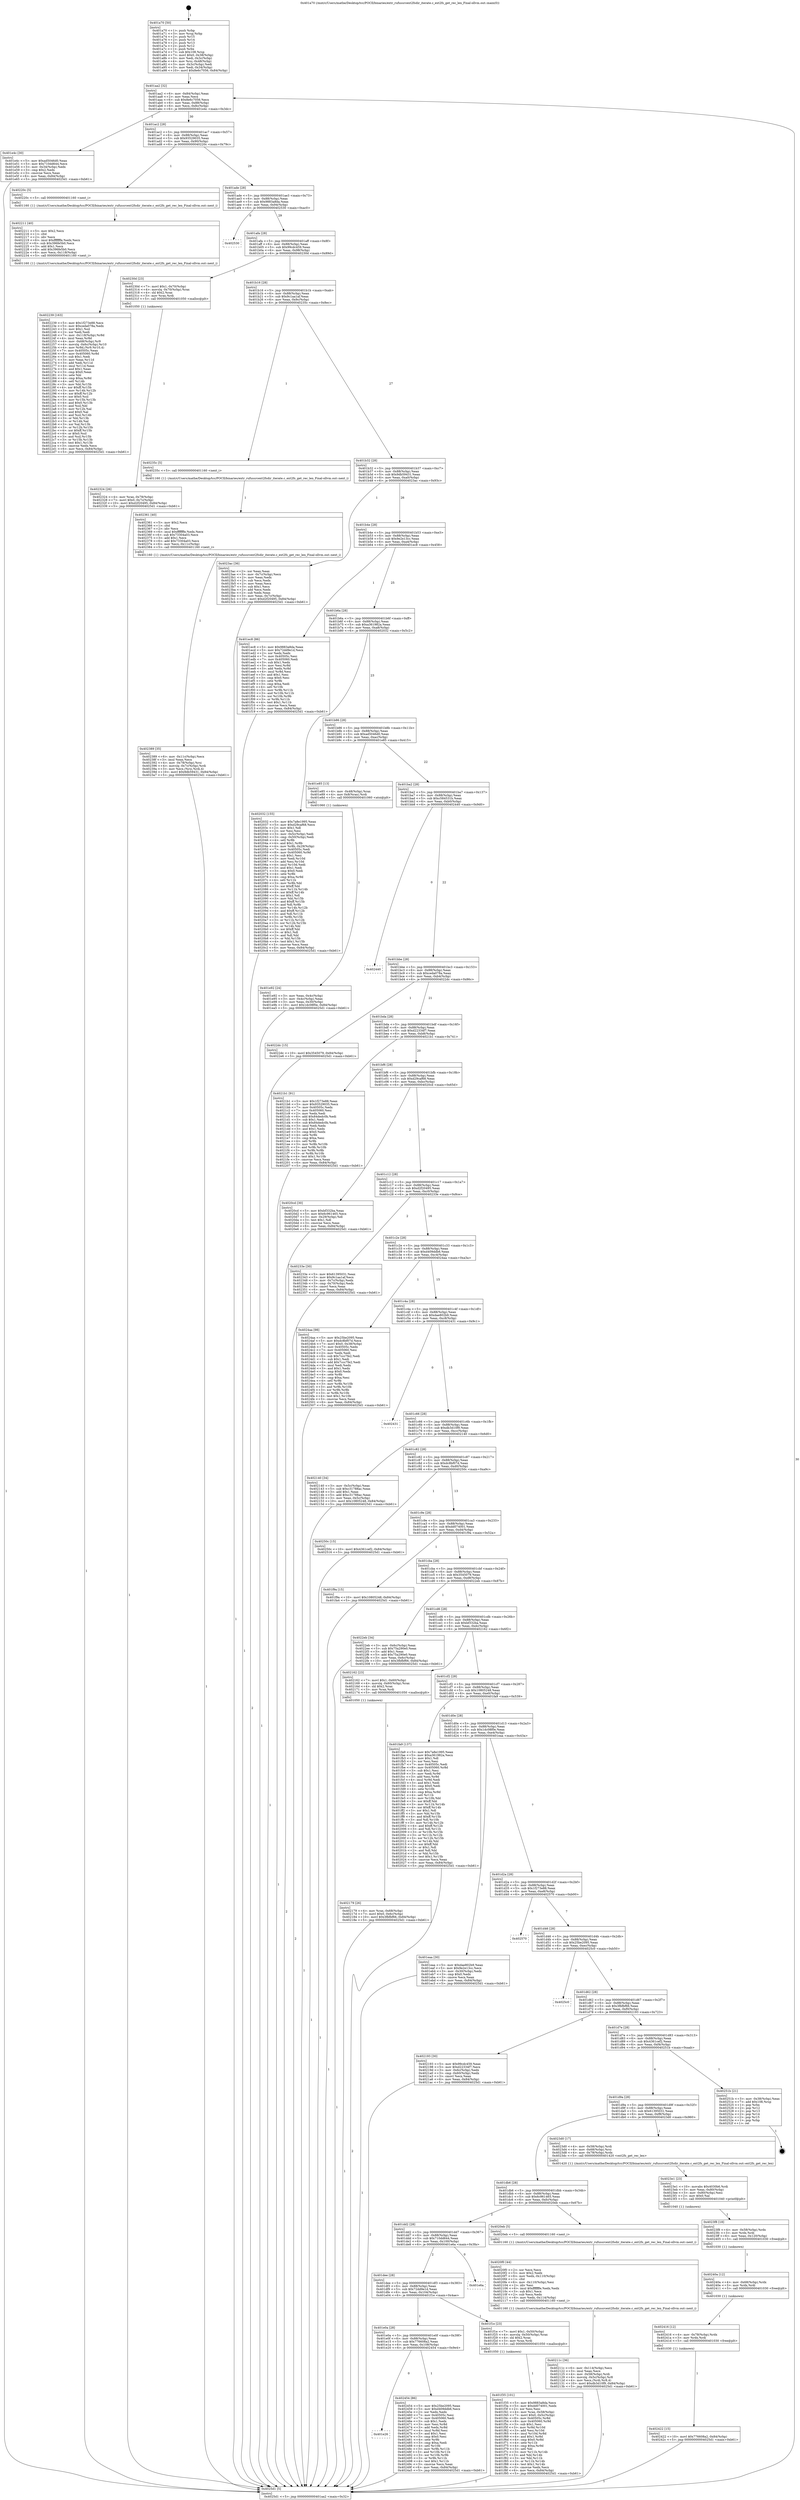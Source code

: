 digraph "0x401a70" {
  label = "0x401a70 (/mnt/c/Users/mathe/Desktop/tcc/POCII/binaries/extr_rufussrcext2fsdir_iterate.c_ext2fs_get_rec_len_Final-ollvm.out::main(0))"
  labelloc = "t"
  node[shape=record]

  Entry [label="",width=0.3,height=0.3,shape=circle,fillcolor=black,style=filled]
  "0x401aa2" [label="{
     0x401aa2 [32]\l
     | [instrs]\l
     &nbsp;&nbsp;0x401aa2 \<+6\>: mov -0x84(%rbp),%eax\l
     &nbsp;&nbsp;0x401aa8 \<+2\>: mov %eax,%ecx\l
     &nbsp;&nbsp;0x401aaa \<+6\>: sub $0x8e6c7056,%ecx\l
     &nbsp;&nbsp;0x401ab0 \<+6\>: mov %eax,-0x88(%rbp)\l
     &nbsp;&nbsp;0x401ab6 \<+6\>: mov %ecx,-0x8c(%rbp)\l
     &nbsp;&nbsp;0x401abc \<+6\>: je 0000000000401e4c \<main+0x3dc\>\l
  }"]
  "0x401e4c" [label="{
     0x401e4c [30]\l
     | [instrs]\l
     &nbsp;&nbsp;0x401e4c \<+5\>: mov $0xad5046d0,%eax\l
     &nbsp;&nbsp;0x401e51 \<+5\>: mov $0x710dd644,%ecx\l
     &nbsp;&nbsp;0x401e56 \<+3\>: mov -0x34(%rbp),%edx\l
     &nbsp;&nbsp;0x401e59 \<+3\>: cmp $0x2,%edx\l
     &nbsp;&nbsp;0x401e5c \<+3\>: cmovne %ecx,%eax\l
     &nbsp;&nbsp;0x401e5f \<+6\>: mov %eax,-0x84(%rbp)\l
     &nbsp;&nbsp;0x401e65 \<+5\>: jmp 00000000004025d1 \<main+0xb61\>\l
  }"]
  "0x401ac2" [label="{
     0x401ac2 [28]\l
     | [instrs]\l
     &nbsp;&nbsp;0x401ac2 \<+5\>: jmp 0000000000401ac7 \<main+0x57\>\l
     &nbsp;&nbsp;0x401ac7 \<+6\>: mov -0x88(%rbp),%eax\l
     &nbsp;&nbsp;0x401acd \<+5\>: sub $0x93529035,%eax\l
     &nbsp;&nbsp;0x401ad2 \<+6\>: mov %eax,-0x90(%rbp)\l
     &nbsp;&nbsp;0x401ad8 \<+6\>: je 000000000040220c \<main+0x79c\>\l
  }"]
  "0x4025d1" [label="{
     0x4025d1 [5]\l
     | [instrs]\l
     &nbsp;&nbsp;0x4025d1 \<+5\>: jmp 0000000000401aa2 \<main+0x32\>\l
  }"]
  "0x401a70" [label="{
     0x401a70 [50]\l
     | [instrs]\l
     &nbsp;&nbsp;0x401a70 \<+1\>: push %rbp\l
     &nbsp;&nbsp;0x401a71 \<+3\>: mov %rsp,%rbp\l
     &nbsp;&nbsp;0x401a74 \<+2\>: push %r15\l
     &nbsp;&nbsp;0x401a76 \<+2\>: push %r14\l
     &nbsp;&nbsp;0x401a78 \<+2\>: push %r13\l
     &nbsp;&nbsp;0x401a7a \<+2\>: push %r12\l
     &nbsp;&nbsp;0x401a7c \<+1\>: push %rbx\l
     &nbsp;&nbsp;0x401a7d \<+7\>: sub $0x108,%rsp\l
     &nbsp;&nbsp;0x401a84 \<+7\>: movl $0x0,-0x38(%rbp)\l
     &nbsp;&nbsp;0x401a8b \<+3\>: mov %edi,-0x3c(%rbp)\l
     &nbsp;&nbsp;0x401a8e \<+4\>: mov %rsi,-0x48(%rbp)\l
     &nbsp;&nbsp;0x401a92 \<+3\>: mov -0x3c(%rbp),%edi\l
     &nbsp;&nbsp;0x401a95 \<+3\>: mov %edi,-0x34(%rbp)\l
     &nbsp;&nbsp;0x401a98 \<+10\>: movl $0x8e6c7056,-0x84(%rbp)\l
  }"]
  Exit [label="",width=0.3,height=0.3,shape=circle,fillcolor=black,style=filled,peripheries=2]
  "0x40220c" [label="{
     0x40220c [5]\l
     | [instrs]\l
     &nbsp;&nbsp;0x40220c \<+5\>: call 0000000000401160 \<next_i\>\l
     | [calls]\l
     &nbsp;&nbsp;0x401160 \{1\} (/mnt/c/Users/mathe/Desktop/tcc/POCII/binaries/extr_rufussrcext2fsdir_iterate.c_ext2fs_get_rec_len_Final-ollvm.out::next_i)\l
  }"]
  "0x401ade" [label="{
     0x401ade [28]\l
     | [instrs]\l
     &nbsp;&nbsp;0x401ade \<+5\>: jmp 0000000000401ae3 \<main+0x73\>\l
     &nbsp;&nbsp;0x401ae3 \<+6\>: mov -0x88(%rbp),%eax\l
     &nbsp;&nbsp;0x401ae9 \<+5\>: sub $0x9883a8da,%eax\l
     &nbsp;&nbsp;0x401aee \<+6\>: mov %eax,-0x94(%rbp)\l
     &nbsp;&nbsp;0x401af4 \<+6\>: je 0000000000402530 \<main+0xac0\>\l
  }"]
  "0x401e26" [label="{
     0x401e26\l
  }", style=dashed]
  "0x402530" [label="{
     0x402530\l
  }", style=dashed]
  "0x401afa" [label="{
     0x401afa [28]\l
     | [instrs]\l
     &nbsp;&nbsp;0x401afa \<+5\>: jmp 0000000000401aff \<main+0x8f\>\l
     &nbsp;&nbsp;0x401aff \<+6\>: mov -0x88(%rbp),%eax\l
     &nbsp;&nbsp;0x401b05 \<+5\>: sub $0x99cdc459,%eax\l
     &nbsp;&nbsp;0x401b0a \<+6\>: mov %eax,-0x98(%rbp)\l
     &nbsp;&nbsp;0x401b10 \<+6\>: je 000000000040230d \<main+0x89d\>\l
  }"]
  "0x402454" [label="{
     0x402454 [86]\l
     | [instrs]\l
     &nbsp;&nbsp;0x402454 \<+5\>: mov $0x25be2095,%eax\l
     &nbsp;&nbsp;0x402459 \<+5\>: mov $0xd409ddb6,%ecx\l
     &nbsp;&nbsp;0x40245e \<+2\>: xor %edx,%edx\l
     &nbsp;&nbsp;0x402460 \<+7\>: mov 0x40505c,%esi\l
     &nbsp;&nbsp;0x402467 \<+7\>: mov 0x405060,%edi\l
     &nbsp;&nbsp;0x40246e \<+3\>: sub $0x1,%edx\l
     &nbsp;&nbsp;0x402471 \<+3\>: mov %esi,%r8d\l
     &nbsp;&nbsp;0x402474 \<+3\>: add %edx,%r8d\l
     &nbsp;&nbsp;0x402477 \<+4\>: imul %r8d,%esi\l
     &nbsp;&nbsp;0x40247b \<+3\>: and $0x1,%esi\l
     &nbsp;&nbsp;0x40247e \<+3\>: cmp $0x0,%esi\l
     &nbsp;&nbsp;0x402481 \<+4\>: sete %r9b\l
     &nbsp;&nbsp;0x402485 \<+3\>: cmp $0xa,%edi\l
     &nbsp;&nbsp;0x402488 \<+4\>: setl %r10b\l
     &nbsp;&nbsp;0x40248c \<+3\>: mov %r9b,%r11b\l
     &nbsp;&nbsp;0x40248f \<+3\>: and %r10b,%r11b\l
     &nbsp;&nbsp;0x402492 \<+3\>: xor %r10b,%r9b\l
     &nbsp;&nbsp;0x402495 \<+3\>: or %r9b,%r11b\l
     &nbsp;&nbsp;0x402498 \<+4\>: test $0x1,%r11b\l
     &nbsp;&nbsp;0x40249c \<+3\>: cmovne %ecx,%eax\l
     &nbsp;&nbsp;0x40249f \<+6\>: mov %eax,-0x84(%rbp)\l
     &nbsp;&nbsp;0x4024a5 \<+5\>: jmp 00000000004025d1 \<main+0xb61\>\l
  }"]
  "0x40230d" [label="{
     0x40230d [23]\l
     | [instrs]\l
     &nbsp;&nbsp;0x40230d \<+7\>: movl $0x1,-0x70(%rbp)\l
     &nbsp;&nbsp;0x402314 \<+4\>: movslq -0x70(%rbp),%rax\l
     &nbsp;&nbsp;0x402318 \<+4\>: shl $0x2,%rax\l
     &nbsp;&nbsp;0x40231c \<+3\>: mov %rax,%rdi\l
     &nbsp;&nbsp;0x40231f \<+5\>: call 0000000000401050 \<malloc@plt\>\l
     | [calls]\l
     &nbsp;&nbsp;0x401050 \{1\} (unknown)\l
  }"]
  "0x401b16" [label="{
     0x401b16 [28]\l
     | [instrs]\l
     &nbsp;&nbsp;0x401b16 \<+5\>: jmp 0000000000401b1b \<main+0xab\>\l
     &nbsp;&nbsp;0x401b1b \<+6\>: mov -0x88(%rbp),%eax\l
     &nbsp;&nbsp;0x401b21 \<+5\>: sub $0x9c1aa1af,%eax\l
     &nbsp;&nbsp;0x401b26 \<+6\>: mov %eax,-0x9c(%rbp)\l
     &nbsp;&nbsp;0x401b2c \<+6\>: je 000000000040235c \<main+0x8ec\>\l
  }"]
  "0x402422" [label="{
     0x402422 [15]\l
     | [instrs]\l
     &nbsp;&nbsp;0x402422 \<+10\>: movl $0x776608a2,-0x84(%rbp)\l
     &nbsp;&nbsp;0x40242c \<+5\>: jmp 00000000004025d1 \<main+0xb61\>\l
  }"]
  "0x40235c" [label="{
     0x40235c [5]\l
     | [instrs]\l
     &nbsp;&nbsp;0x40235c \<+5\>: call 0000000000401160 \<next_i\>\l
     | [calls]\l
     &nbsp;&nbsp;0x401160 \{1\} (/mnt/c/Users/mathe/Desktop/tcc/POCII/binaries/extr_rufussrcext2fsdir_iterate.c_ext2fs_get_rec_len_Final-ollvm.out::next_i)\l
  }"]
  "0x401b32" [label="{
     0x401b32 [28]\l
     | [instrs]\l
     &nbsp;&nbsp;0x401b32 \<+5\>: jmp 0000000000401b37 \<main+0xc7\>\l
     &nbsp;&nbsp;0x401b37 \<+6\>: mov -0x88(%rbp),%eax\l
     &nbsp;&nbsp;0x401b3d \<+5\>: sub $0x9db59431,%eax\l
     &nbsp;&nbsp;0x401b42 \<+6\>: mov %eax,-0xa0(%rbp)\l
     &nbsp;&nbsp;0x401b48 \<+6\>: je 00000000004023ac \<main+0x93c\>\l
  }"]
  "0x402416" [label="{
     0x402416 [12]\l
     | [instrs]\l
     &nbsp;&nbsp;0x402416 \<+4\>: mov -0x78(%rbp),%rdx\l
     &nbsp;&nbsp;0x40241a \<+3\>: mov %rdx,%rdi\l
     &nbsp;&nbsp;0x40241d \<+5\>: call 0000000000401030 \<free@plt\>\l
     | [calls]\l
     &nbsp;&nbsp;0x401030 \{1\} (unknown)\l
  }"]
  "0x4023ac" [label="{
     0x4023ac [36]\l
     | [instrs]\l
     &nbsp;&nbsp;0x4023ac \<+2\>: xor %eax,%eax\l
     &nbsp;&nbsp;0x4023ae \<+3\>: mov -0x7c(%rbp),%ecx\l
     &nbsp;&nbsp;0x4023b1 \<+2\>: mov %eax,%edx\l
     &nbsp;&nbsp;0x4023b3 \<+2\>: sub %ecx,%edx\l
     &nbsp;&nbsp;0x4023b5 \<+2\>: mov %eax,%ecx\l
     &nbsp;&nbsp;0x4023b7 \<+3\>: sub $0x1,%ecx\l
     &nbsp;&nbsp;0x4023ba \<+2\>: add %ecx,%edx\l
     &nbsp;&nbsp;0x4023bc \<+2\>: sub %edx,%eax\l
     &nbsp;&nbsp;0x4023be \<+3\>: mov %eax,-0x7c(%rbp)\l
     &nbsp;&nbsp;0x4023c1 \<+10\>: movl $0xd2f20495,-0x84(%rbp)\l
     &nbsp;&nbsp;0x4023cb \<+5\>: jmp 00000000004025d1 \<main+0xb61\>\l
  }"]
  "0x401b4e" [label="{
     0x401b4e [28]\l
     | [instrs]\l
     &nbsp;&nbsp;0x401b4e \<+5\>: jmp 0000000000401b53 \<main+0xe3\>\l
     &nbsp;&nbsp;0x401b53 \<+6\>: mov -0x88(%rbp),%eax\l
     &nbsp;&nbsp;0x401b59 \<+5\>: sub $0x9e2e13cc,%eax\l
     &nbsp;&nbsp;0x401b5e \<+6\>: mov %eax,-0xa4(%rbp)\l
     &nbsp;&nbsp;0x401b64 \<+6\>: je 0000000000401ec8 \<main+0x458\>\l
  }"]
  "0x40240a" [label="{
     0x40240a [12]\l
     | [instrs]\l
     &nbsp;&nbsp;0x40240a \<+4\>: mov -0x68(%rbp),%rdx\l
     &nbsp;&nbsp;0x40240e \<+3\>: mov %rdx,%rdi\l
     &nbsp;&nbsp;0x402411 \<+5\>: call 0000000000401030 \<free@plt\>\l
     | [calls]\l
     &nbsp;&nbsp;0x401030 \{1\} (unknown)\l
  }"]
  "0x401ec8" [label="{
     0x401ec8 [86]\l
     | [instrs]\l
     &nbsp;&nbsp;0x401ec8 \<+5\>: mov $0x9883a8da,%eax\l
     &nbsp;&nbsp;0x401ecd \<+5\>: mov $0x72dd9e1d,%ecx\l
     &nbsp;&nbsp;0x401ed2 \<+2\>: xor %edx,%edx\l
     &nbsp;&nbsp;0x401ed4 \<+7\>: mov 0x40505c,%esi\l
     &nbsp;&nbsp;0x401edb \<+7\>: mov 0x405060,%edi\l
     &nbsp;&nbsp;0x401ee2 \<+3\>: sub $0x1,%edx\l
     &nbsp;&nbsp;0x401ee5 \<+3\>: mov %esi,%r8d\l
     &nbsp;&nbsp;0x401ee8 \<+3\>: add %edx,%r8d\l
     &nbsp;&nbsp;0x401eeb \<+4\>: imul %r8d,%esi\l
     &nbsp;&nbsp;0x401eef \<+3\>: and $0x1,%esi\l
     &nbsp;&nbsp;0x401ef2 \<+3\>: cmp $0x0,%esi\l
     &nbsp;&nbsp;0x401ef5 \<+4\>: sete %r9b\l
     &nbsp;&nbsp;0x401ef9 \<+3\>: cmp $0xa,%edi\l
     &nbsp;&nbsp;0x401efc \<+4\>: setl %r10b\l
     &nbsp;&nbsp;0x401f00 \<+3\>: mov %r9b,%r11b\l
     &nbsp;&nbsp;0x401f03 \<+3\>: and %r10b,%r11b\l
     &nbsp;&nbsp;0x401f06 \<+3\>: xor %r10b,%r9b\l
     &nbsp;&nbsp;0x401f09 \<+3\>: or %r9b,%r11b\l
     &nbsp;&nbsp;0x401f0c \<+4\>: test $0x1,%r11b\l
     &nbsp;&nbsp;0x401f10 \<+3\>: cmovne %ecx,%eax\l
     &nbsp;&nbsp;0x401f13 \<+6\>: mov %eax,-0x84(%rbp)\l
     &nbsp;&nbsp;0x401f19 \<+5\>: jmp 00000000004025d1 \<main+0xb61\>\l
  }"]
  "0x401b6a" [label="{
     0x401b6a [28]\l
     | [instrs]\l
     &nbsp;&nbsp;0x401b6a \<+5\>: jmp 0000000000401b6f \<main+0xff\>\l
     &nbsp;&nbsp;0x401b6f \<+6\>: mov -0x88(%rbp),%eax\l
     &nbsp;&nbsp;0x401b75 \<+5\>: sub $0xa361982a,%eax\l
     &nbsp;&nbsp;0x401b7a \<+6\>: mov %eax,-0xa8(%rbp)\l
     &nbsp;&nbsp;0x401b80 \<+6\>: je 0000000000402032 \<main+0x5c2\>\l
  }"]
  "0x4023f8" [label="{
     0x4023f8 [18]\l
     | [instrs]\l
     &nbsp;&nbsp;0x4023f8 \<+4\>: mov -0x58(%rbp),%rdx\l
     &nbsp;&nbsp;0x4023fc \<+3\>: mov %rdx,%rdi\l
     &nbsp;&nbsp;0x4023ff \<+6\>: mov %eax,-0x120(%rbp)\l
     &nbsp;&nbsp;0x402405 \<+5\>: call 0000000000401030 \<free@plt\>\l
     | [calls]\l
     &nbsp;&nbsp;0x401030 \{1\} (unknown)\l
  }"]
  "0x402032" [label="{
     0x402032 [155]\l
     | [instrs]\l
     &nbsp;&nbsp;0x402032 \<+5\>: mov $0x7a8e1995,%eax\l
     &nbsp;&nbsp;0x402037 \<+5\>: mov $0xd29caf68,%ecx\l
     &nbsp;&nbsp;0x40203c \<+2\>: mov $0x1,%dl\l
     &nbsp;&nbsp;0x40203e \<+2\>: xor %esi,%esi\l
     &nbsp;&nbsp;0x402040 \<+3\>: mov -0x5c(%rbp),%edi\l
     &nbsp;&nbsp;0x402043 \<+3\>: cmp -0x50(%rbp),%edi\l
     &nbsp;&nbsp;0x402046 \<+4\>: setl %r8b\l
     &nbsp;&nbsp;0x40204a \<+4\>: and $0x1,%r8b\l
     &nbsp;&nbsp;0x40204e \<+4\>: mov %r8b,-0x29(%rbp)\l
     &nbsp;&nbsp;0x402052 \<+7\>: mov 0x40505c,%edi\l
     &nbsp;&nbsp;0x402059 \<+8\>: mov 0x405060,%r9d\l
     &nbsp;&nbsp;0x402061 \<+3\>: sub $0x1,%esi\l
     &nbsp;&nbsp;0x402064 \<+3\>: mov %edi,%r10d\l
     &nbsp;&nbsp;0x402067 \<+3\>: add %esi,%r10d\l
     &nbsp;&nbsp;0x40206a \<+4\>: imul %r10d,%edi\l
     &nbsp;&nbsp;0x40206e \<+3\>: and $0x1,%edi\l
     &nbsp;&nbsp;0x402071 \<+3\>: cmp $0x0,%edi\l
     &nbsp;&nbsp;0x402074 \<+4\>: sete %r8b\l
     &nbsp;&nbsp;0x402078 \<+4\>: cmp $0xa,%r9d\l
     &nbsp;&nbsp;0x40207c \<+4\>: setl %r11b\l
     &nbsp;&nbsp;0x402080 \<+3\>: mov %r8b,%bl\l
     &nbsp;&nbsp;0x402083 \<+3\>: xor $0xff,%bl\l
     &nbsp;&nbsp;0x402086 \<+3\>: mov %r11b,%r14b\l
     &nbsp;&nbsp;0x402089 \<+4\>: xor $0xff,%r14b\l
     &nbsp;&nbsp;0x40208d \<+3\>: xor $0x1,%dl\l
     &nbsp;&nbsp;0x402090 \<+3\>: mov %bl,%r15b\l
     &nbsp;&nbsp;0x402093 \<+4\>: and $0xff,%r15b\l
     &nbsp;&nbsp;0x402097 \<+3\>: and %dl,%r8b\l
     &nbsp;&nbsp;0x40209a \<+3\>: mov %r14b,%r12b\l
     &nbsp;&nbsp;0x40209d \<+4\>: and $0xff,%r12b\l
     &nbsp;&nbsp;0x4020a1 \<+3\>: and %dl,%r11b\l
     &nbsp;&nbsp;0x4020a4 \<+3\>: or %r8b,%r15b\l
     &nbsp;&nbsp;0x4020a7 \<+3\>: or %r11b,%r12b\l
     &nbsp;&nbsp;0x4020aa \<+3\>: xor %r12b,%r15b\l
     &nbsp;&nbsp;0x4020ad \<+3\>: or %r14b,%bl\l
     &nbsp;&nbsp;0x4020b0 \<+3\>: xor $0xff,%bl\l
     &nbsp;&nbsp;0x4020b3 \<+3\>: or $0x1,%dl\l
     &nbsp;&nbsp;0x4020b6 \<+2\>: and %dl,%bl\l
     &nbsp;&nbsp;0x4020b8 \<+3\>: or %bl,%r15b\l
     &nbsp;&nbsp;0x4020bb \<+4\>: test $0x1,%r15b\l
     &nbsp;&nbsp;0x4020bf \<+3\>: cmovne %ecx,%eax\l
     &nbsp;&nbsp;0x4020c2 \<+6\>: mov %eax,-0x84(%rbp)\l
     &nbsp;&nbsp;0x4020c8 \<+5\>: jmp 00000000004025d1 \<main+0xb61\>\l
  }"]
  "0x401b86" [label="{
     0x401b86 [28]\l
     | [instrs]\l
     &nbsp;&nbsp;0x401b86 \<+5\>: jmp 0000000000401b8b \<main+0x11b\>\l
     &nbsp;&nbsp;0x401b8b \<+6\>: mov -0x88(%rbp),%eax\l
     &nbsp;&nbsp;0x401b91 \<+5\>: sub $0xad5046d0,%eax\l
     &nbsp;&nbsp;0x401b96 \<+6\>: mov %eax,-0xac(%rbp)\l
     &nbsp;&nbsp;0x401b9c \<+6\>: je 0000000000401e85 \<main+0x415\>\l
  }"]
  "0x4023e1" [label="{
     0x4023e1 [23]\l
     | [instrs]\l
     &nbsp;&nbsp;0x4023e1 \<+10\>: movabs $0x4030b6,%rdi\l
     &nbsp;&nbsp;0x4023eb \<+3\>: mov %eax,-0x80(%rbp)\l
     &nbsp;&nbsp;0x4023ee \<+3\>: mov -0x80(%rbp),%esi\l
     &nbsp;&nbsp;0x4023f1 \<+2\>: mov $0x0,%al\l
     &nbsp;&nbsp;0x4023f3 \<+5\>: call 0000000000401040 \<printf@plt\>\l
     | [calls]\l
     &nbsp;&nbsp;0x401040 \{1\} (unknown)\l
  }"]
  "0x401e85" [label="{
     0x401e85 [13]\l
     | [instrs]\l
     &nbsp;&nbsp;0x401e85 \<+4\>: mov -0x48(%rbp),%rax\l
     &nbsp;&nbsp;0x401e89 \<+4\>: mov 0x8(%rax),%rdi\l
     &nbsp;&nbsp;0x401e8d \<+5\>: call 0000000000401060 \<atoi@plt\>\l
     | [calls]\l
     &nbsp;&nbsp;0x401060 \{1\} (unknown)\l
  }"]
  "0x401ba2" [label="{
     0x401ba2 [28]\l
     | [instrs]\l
     &nbsp;&nbsp;0x401ba2 \<+5\>: jmp 0000000000401ba7 \<main+0x137\>\l
     &nbsp;&nbsp;0x401ba7 \<+6\>: mov -0x88(%rbp),%eax\l
     &nbsp;&nbsp;0x401bad \<+5\>: sub $0xc584531b,%eax\l
     &nbsp;&nbsp;0x401bb2 \<+6\>: mov %eax,-0xb0(%rbp)\l
     &nbsp;&nbsp;0x401bb8 \<+6\>: je 0000000000402440 \<main+0x9d0\>\l
  }"]
  "0x401e92" [label="{
     0x401e92 [24]\l
     | [instrs]\l
     &nbsp;&nbsp;0x401e92 \<+3\>: mov %eax,-0x4c(%rbp)\l
     &nbsp;&nbsp;0x401e95 \<+3\>: mov -0x4c(%rbp),%eax\l
     &nbsp;&nbsp;0x401e98 \<+3\>: mov %eax,-0x30(%rbp)\l
     &nbsp;&nbsp;0x401e9b \<+10\>: movl $0x1dc08f0e,-0x84(%rbp)\l
     &nbsp;&nbsp;0x401ea5 \<+5\>: jmp 00000000004025d1 \<main+0xb61\>\l
  }"]
  "0x402389" [label="{
     0x402389 [35]\l
     | [instrs]\l
     &nbsp;&nbsp;0x402389 \<+6\>: mov -0x11c(%rbp),%ecx\l
     &nbsp;&nbsp;0x40238f \<+3\>: imul %eax,%ecx\l
     &nbsp;&nbsp;0x402392 \<+4\>: mov -0x78(%rbp),%rsi\l
     &nbsp;&nbsp;0x402396 \<+4\>: movslq -0x7c(%rbp),%rdi\l
     &nbsp;&nbsp;0x40239a \<+3\>: mov %ecx,(%rsi,%rdi,4)\l
     &nbsp;&nbsp;0x40239d \<+10\>: movl $0x9db59431,-0x84(%rbp)\l
     &nbsp;&nbsp;0x4023a7 \<+5\>: jmp 00000000004025d1 \<main+0xb61\>\l
  }"]
  "0x402440" [label="{
     0x402440\l
  }", style=dashed]
  "0x401bbe" [label="{
     0x401bbe [28]\l
     | [instrs]\l
     &nbsp;&nbsp;0x401bbe \<+5\>: jmp 0000000000401bc3 \<main+0x153\>\l
     &nbsp;&nbsp;0x401bc3 \<+6\>: mov -0x88(%rbp),%eax\l
     &nbsp;&nbsp;0x401bc9 \<+5\>: sub $0xceda078a,%eax\l
     &nbsp;&nbsp;0x401bce \<+6\>: mov %eax,-0xb4(%rbp)\l
     &nbsp;&nbsp;0x401bd4 \<+6\>: je 00000000004022dc \<main+0x86c\>\l
  }"]
  "0x402361" [label="{
     0x402361 [40]\l
     | [instrs]\l
     &nbsp;&nbsp;0x402361 \<+5\>: mov $0x2,%ecx\l
     &nbsp;&nbsp;0x402366 \<+1\>: cltd\l
     &nbsp;&nbsp;0x402367 \<+2\>: idiv %ecx\l
     &nbsp;&nbsp;0x402369 \<+6\>: imul $0xfffffffe,%edx,%ecx\l
     &nbsp;&nbsp;0x40236f \<+6\>: sub $0x73304a03,%ecx\l
     &nbsp;&nbsp;0x402375 \<+3\>: add $0x1,%ecx\l
     &nbsp;&nbsp;0x402378 \<+6\>: add $0x73304a03,%ecx\l
     &nbsp;&nbsp;0x40237e \<+6\>: mov %ecx,-0x11c(%rbp)\l
     &nbsp;&nbsp;0x402384 \<+5\>: call 0000000000401160 \<next_i\>\l
     | [calls]\l
     &nbsp;&nbsp;0x401160 \{1\} (/mnt/c/Users/mathe/Desktop/tcc/POCII/binaries/extr_rufussrcext2fsdir_iterate.c_ext2fs_get_rec_len_Final-ollvm.out::next_i)\l
  }"]
  "0x4022dc" [label="{
     0x4022dc [15]\l
     | [instrs]\l
     &nbsp;&nbsp;0x4022dc \<+10\>: movl $0x3545079,-0x84(%rbp)\l
     &nbsp;&nbsp;0x4022e6 \<+5\>: jmp 00000000004025d1 \<main+0xb61\>\l
  }"]
  "0x401bda" [label="{
     0x401bda [28]\l
     | [instrs]\l
     &nbsp;&nbsp;0x401bda \<+5\>: jmp 0000000000401bdf \<main+0x16f\>\l
     &nbsp;&nbsp;0x401bdf \<+6\>: mov -0x88(%rbp),%eax\l
     &nbsp;&nbsp;0x401be5 \<+5\>: sub $0xd22334f7,%eax\l
     &nbsp;&nbsp;0x401bea \<+6\>: mov %eax,-0xb8(%rbp)\l
     &nbsp;&nbsp;0x401bf0 \<+6\>: je 00000000004021b1 \<main+0x741\>\l
  }"]
  "0x402324" [label="{
     0x402324 [26]\l
     | [instrs]\l
     &nbsp;&nbsp;0x402324 \<+4\>: mov %rax,-0x78(%rbp)\l
     &nbsp;&nbsp;0x402328 \<+7\>: movl $0x0,-0x7c(%rbp)\l
     &nbsp;&nbsp;0x40232f \<+10\>: movl $0xd2f20495,-0x84(%rbp)\l
     &nbsp;&nbsp;0x402339 \<+5\>: jmp 00000000004025d1 \<main+0xb61\>\l
  }"]
  "0x4021b1" [label="{
     0x4021b1 [91]\l
     | [instrs]\l
     &nbsp;&nbsp;0x4021b1 \<+5\>: mov $0x1f273e88,%eax\l
     &nbsp;&nbsp;0x4021b6 \<+5\>: mov $0x93529035,%ecx\l
     &nbsp;&nbsp;0x4021bb \<+7\>: mov 0x40505c,%edx\l
     &nbsp;&nbsp;0x4021c2 \<+7\>: mov 0x405060,%esi\l
     &nbsp;&nbsp;0x4021c9 \<+2\>: mov %edx,%edi\l
     &nbsp;&nbsp;0x4021cb \<+6\>: add $0x84dedc0b,%edi\l
     &nbsp;&nbsp;0x4021d1 \<+3\>: sub $0x1,%edi\l
     &nbsp;&nbsp;0x4021d4 \<+6\>: sub $0x84dedc0b,%edi\l
     &nbsp;&nbsp;0x4021da \<+3\>: imul %edi,%edx\l
     &nbsp;&nbsp;0x4021dd \<+3\>: and $0x1,%edx\l
     &nbsp;&nbsp;0x4021e0 \<+3\>: cmp $0x0,%edx\l
     &nbsp;&nbsp;0x4021e3 \<+4\>: sete %r8b\l
     &nbsp;&nbsp;0x4021e7 \<+3\>: cmp $0xa,%esi\l
     &nbsp;&nbsp;0x4021ea \<+4\>: setl %r9b\l
     &nbsp;&nbsp;0x4021ee \<+3\>: mov %r8b,%r10b\l
     &nbsp;&nbsp;0x4021f1 \<+3\>: and %r9b,%r10b\l
     &nbsp;&nbsp;0x4021f4 \<+3\>: xor %r9b,%r8b\l
     &nbsp;&nbsp;0x4021f7 \<+3\>: or %r8b,%r10b\l
     &nbsp;&nbsp;0x4021fa \<+4\>: test $0x1,%r10b\l
     &nbsp;&nbsp;0x4021fe \<+3\>: cmovne %ecx,%eax\l
     &nbsp;&nbsp;0x402201 \<+6\>: mov %eax,-0x84(%rbp)\l
     &nbsp;&nbsp;0x402207 \<+5\>: jmp 00000000004025d1 \<main+0xb61\>\l
  }"]
  "0x401bf6" [label="{
     0x401bf6 [28]\l
     | [instrs]\l
     &nbsp;&nbsp;0x401bf6 \<+5\>: jmp 0000000000401bfb \<main+0x18b\>\l
     &nbsp;&nbsp;0x401bfb \<+6\>: mov -0x88(%rbp),%eax\l
     &nbsp;&nbsp;0x401c01 \<+5\>: sub $0xd29caf68,%eax\l
     &nbsp;&nbsp;0x401c06 \<+6\>: mov %eax,-0xbc(%rbp)\l
     &nbsp;&nbsp;0x401c0c \<+6\>: je 00000000004020cd \<main+0x65d\>\l
  }"]
  "0x402239" [label="{
     0x402239 [163]\l
     | [instrs]\l
     &nbsp;&nbsp;0x402239 \<+5\>: mov $0x1f273e88,%ecx\l
     &nbsp;&nbsp;0x40223e \<+5\>: mov $0xceda078a,%edx\l
     &nbsp;&nbsp;0x402243 \<+3\>: mov $0x1,%sil\l
     &nbsp;&nbsp;0x402246 \<+2\>: xor %edi,%edi\l
     &nbsp;&nbsp;0x402248 \<+7\>: mov -0x118(%rbp),%r8d\l
     &nbsp;&nbsp;0x40224f \<+4\>: imul %eax,%r8d\l
     &nbsp;&nbsp;0x402253 \<+4\>: mov -0x68(%rbp),%r9\l
     &nbsp;&nbsp;0x402257 \<+4\>: movslq -0x6c(%rbp),%r10\l
     &nbsp;&nbsp;0x40225b \<+4\>: mov %r8d,(%r9,%r10,4)\l
     &nbsp;&nbsp;0x40225f \<+7\>: mov 0x40505c,%eax\l
     &nbsp;&nbsp;0x402266 \<+8\>: mov 0x405060,%r8d\l
     &nbsp;&nbsp;0x40226e \<+3\>: sub $0x1,%edi\l
     &nbsp;&nbsp;0x402271 \<+3\>: mov %eax,%r11d\l
     &nbsp;&nbsp;0x402274 \<+3\>: add %edi,%r11d\l
     &nbsp;&nbsp;0x402277 \<+4\>: imul %r11d,%eax\l
     &nbsp;&nbsp;0x40227b \<+3\>: and $0x1,%eax\l
     &nbsp;&nbsp;0x40227e \<+3\>: cmp $0x0,%eax\l
     &nbsp;&nbsp;0x402281 \<+3\>: sete %bl\l
     &nbsp;&nbsp;0x402284 \<+4\>: cmp $0xa,%r8d\l
     &nbsp;&nbsp;0x402288 \<+4\>: setl %r14b\l
     &nbsp;&nbsp;0x40228c \<+3\>: mov %bl,%r15b\l
     &nbsp;&nbsp;0x40228f \<+4\>: xor $0xff,%r15b\l
     &nbsp;&nbsp;0x402293 \<+3\>: mov %r14b,%r12b\l
     &nbsp;&nbsp;0x402296 \<+4\>: xor $0xff,%r12b\l
     &nbsp;&nbsp;0x40229a \<+4\>: xor $0x0,%sil\l
     &nbsp;&nbsp;0x40229e \<+3\>: mov %r15b,%r13b\l
     &nbsp;&nbsp;0x4022a1 \<+4\>: and $0x0,%r13b\l
     &nbsp;&nbsp;0x4022a5 \<+3\>: and %sil,%bl\l
     &nbsp;&nbsp;0x4022a8 \<+3\>: mov %r12b,%al\l
     &nbsp;&nbsp;0x4022ab \<+2\>: and $0x0,%al\l
     &nbsp;&nbsp;0x4022ad \<+3\>: and %sil,%r14b\l
     &nbsp;&nbsp;0x4022b0 \<+3\>: or %bl,%r13b\l
     &nbsp;&nbsp;0x4022b3 \<+3\>: or %r14b,%al\l
     &nbsp;&nbsp;0x4022b6 \<+3\>: xor %al,%r13b\l
     &nbsp;&nbsp;0x4022b9 \<+3\>: or %r12b,%r15b\l
     &nbsp;&nbsp;0x4022bc \<+4\>: xor $0xff,%r15b\l
     &nbsp;&nbsp;0x4022c0 \<+4\>: or $0x0,%sil\l
     &nbsp;&nbsp;0x4022c4 \<+3\>: and %sil,%r15b\l
     &nbsp;&nbsp;0x4022c7 \<+3\>: or %r15b,%r13b\l
     &nbsp;&nbsp;0x4022ca \<+4\>: test $0x1,%r13b\l
     &nbsp;&nbsp;0x4022ce \<+3\>: cmovne %edx,%ecx\l
     &nbsp;&nbsp;0x4022d1 \<+6\>: mov %ecx,-0x84(%rbp)\l
     &nbsp;&nbsp;0x4022d7 \<+5\>: jmp 00000000004025d1 \<main+0xb61\>\l
  }"]
  "0x4020cd" [label="{
     0x4020cd [30]\l
     | [instrs]\l
     &nbsp;&nbsp;0x4020cd \<+5\>: mov $0xbf332ba,%eax\l
     &nbsp;&nbsp;0x4020d2 \<+5\>: mov $0x6c961465,%ecx\l
     &nbsp;&nbsp;0x4020d7 \<+3\>: mov -0x29(%rbp),%dl\l
     &nbsp;&nbsp;0x4020da \<+3\>: test $0x1,%dl\l
     &nbsp;&nbsp;0x4020dd \<+3\>: cmovne %ecx,%eax\l
     &nbsp;&nbsp;0x4020e0 \<+6\>: mov %eax,-0x84(%rbp)\l
     &nbsp;&nbsp;0x4020e6 \<+5\>: jmp 00000000004025d1 \<main+0xb61\>\l
  }"]
  "0x401c12" [label="{
     0x401c12 [28]\l
     | [instrs]\l
     &nbsp;&nbsp;0x401c12 \<+5\>: jmp 0000000000401c17 \<main+0x1a7\>\l
     &nbsp;&nbsp;0x401c17 \<+6\>: mov -0x88(%rbp),%eax\l
     &nbsp;&nbsp;0x401c1d \<+5\>: sub $0xd2f20495,%eax\l
     &nbsp;&nbsp;0x401c22 \<+6\>: mov %eax,-0xc0(%rbp)\l
     &nbsp;&nbsp;0x401c28 \<+6\>: je 000000000040233e \<main+0x8ce\>\l
  }"]
  "0x402211" [label="{
     0x402211 [40]\l
     | [instrs]\l
     &nbsp;&nbsp;0x402211 \<+5\>: mov $0x2,%ecx\l
     &nbsp;&nbsp;0x402216 \<+1\>: cltd\l
     &nbsp;&nbsp;0x402217 \<+2\>: idiv %ecx\l
     &nbsp;&nbsp;0x402219 \<+6\>: imul $0xfffffffe,%edx,%ecx\l
     &nbsp;&nbsp;0x40221f \<+6\>: sub $0x396fe5b0,%ecx\l
     &nbsp;&nbsp;0x402225 \<+3\>: add $0x1,%ecx\l
     &nbsp;&nbsp;0x402228 \<+6\>: add $0x396fe5b0,%ecx\l
     &nbsp;&nbsp;0x40222e \<+6\>: mov %ecx,-0x118(%rbp)\l
     &nbsp;&nbsp;0x402234 \<+5\>: call 0000000000401160 \<next_i\>\l
     | [calls]\l
     &nbsp;&nbsp;0x401160 \{1\} (/mnt/c/Users/mathe/Desktop/tcc/POCII/binaries/extr_rufussrcext2fsdir_iterate.c_ext2fs_get_rec_len_Final-ollvm.out::next_i)\l
  }"]
  "0x40233e" [label="{
     0x40233e [30]\l
     | [instrs]\l
     &nbsp;&nbsp;0x40233e \<+5\>: mov $0x61395031,%eax\l
     &nbsp;&nbsp;0x402343 \<+5\>: mov $0x9c1aa1af,%ecx\l
     &nbsp;&nbsp;0x402348 \<+3\>: mov -0x7c(%rbp),%edx\l
     &nbsp;&nbsp;0x40234b \<+3\>: cmp -0x70(%rbp),%edx\l
     &nbsp;&nbsp;0x40234e \<+3\>: cmovl %ecx,%eax\l
     &nbsp;&nbsp;0x402351 \<+6\>: mov %eax,-0x84(%rbp)\l
     &nbsp;&nbsp;0x402357 \<+5\>: jmp 00000000004025d1 \<main+0xb61\>\l
  }"]
  "0x401c2e" [label="{
     0x401c2e [28]\l
     | [instrs]\l
     &nbsp;&nbsp;0x401c2e \<+5\>: jmp 0000000000401c33 \<main+0x1c3\>\l
     &nbsp;&nbsp;0x401c33 \<+6\>: mov -0x88(%rbp),%eax\l
     &nbsp;&nbsp;0x401c39 \<+5\>: sub $0xd409ddb6,%eax\l
     &nbsp;&nbsp;0x401c3e \<+6\>: mov %eax,-0xc4(%rbp)\l
     &nbsp;&nbsp;0x401c44 \<+6\>: je 00000000004024aa \<main+0xa3a\>\l
  }"]
  "0x402179" [label="{
     0x402179 [26]\l
     | [instrs]\l
     &nbsp;&nbsp;0x402179 \<+4\>: mov %rax,-0x68(%rbp)\l
     &nbsp;&nbsp;0x40217d \<+7\>: movl $0x0,-0x6c(%rbp)\l
     &nbsp;&nbsp;0x402184 \<+10\>: movl $0x3fbfbf66,-0x84(%rbp)\l
     &nbsp;&nbsp;0x40218e \<+5\>: jmp 00000000004025d1 \<main+0xb61\>\l
  }"]
  "0x4024aa" [label="{
     0x4024aa [98]\l
     | [instrs]\l
     &nbsp;&nbsp;0x4024aa \<+5\>: mov $0x25be2095,%eax\l
     &nbsp;&nbsp;0x4024af \<+5\>: mov $0xdc8bf07d,%ecx\l
     &nbsp;&nbsp;0x4024b4 \<+7\>: movl $0x0,-0x38(%rbp)\l
     &nbsp;&nbsp;0x4024bb \<+7\>: mov 0x40505c,%edx\l
     &nbsp;&nbsp;0x4024c2 \<+7\>: mov 0x405060,%esi\l
     &nbsp;&nbsp;0x4024c9 \<+2\>: mov %edx,%edi\l
     &nbsp;&nbsp;0x4024cb \<+6\>: sub $0x7ccc7fe2,%edi\l
     &nbsp;&nbsp;0x4024d1 \<+3\>: sub $0x1,%edi\l
     &nbsp;&nbsp;0x4024d4 \<+6\>: add $0x7ccc7fe2,%edi\l
     &nbsp;&nbsp;0x4024da \<+3\>: imul %edi,%edx\l
     &nbsp;&nbsp;0x4024dd \<+3\>: and $0x1,%edx\l
     &nbsp;&nbsp;0x4024e0 \<+3\>: cmp $0x0,%edx\l
     &nbsp;&nbsp;0x4024e3 \<+4\>: sete %r8b\l
     &nbsp;&nbsp;0x4024e7 \<+3\>: cmp $0xa,%esi\l
     &nbsp;&nbsp;0x4024ea \<+4\>: setl %r9b\l
     &nbsp;&nbsp;0x4024ee \<+3\>: mov %r8b,%r10b\l
     &nbsp;&nbsp;0x4024f1 \<+3\>: and %r9b,%r10b\l
     &nbsp;&nbsp;0x4024f4 \<+3\>: xor %r9b,%r8b\l
     &nbsp;&nbsp;0x4024f7 \<+3\>: or %r8b,%r10b\l
     &nbsp;&nbsp;0x4024fa \<+4\>: test $0x1,%r10b\l
     &nbsp;&nbsp;0x4024fe \<+3\>: cmovne %ecx,%eax\l
     &nbsp;&nbsp;0x402501 \<+6\>: mov %eax,-0x84(%rbp)\l
     &nbsp;&nbsp;0x402507 \<+5\>: jmp 00000000004025d1 \<main+0xb61\>\l
  }"]
  "0x401c4a" [label="{
     0x401c4a [28]\l
     | [instrs]\l
     &nbsp;&nbsp;0x401c4a \<+5\>: jmp 0000000000401c4f \<main+0x1df\>\l
     &nbsp;&nbsp;0x401c4f \<+6\>: mov -0x88(%rbp),%eax\l
     &nbsp;&nbsp;0x401c55 \<+5\>: sub $0xdae802b9,%eax\l
     &nbsp;&nbsp;0x401c5a \<+6\>: mov %eax,-0xc8(%rbp)\l
     &nbsp;&nbsp;0x401c60 \<+6\>: je 0000000000402431 \<main+0x9c1\>\l
  }"]
  "0x40211c" [label="{
     0x40211c [36]\l
     | [instrs]\l
     &nbsp;&nbsp;0x40211c \<+6\>: mov -0x114(%rbp),%ecx\l
     &nbsp;&nbsp;0x402122 \<+3\>: imul %eax,%ecx\l
     &nbsp;&nbsp;0x402125 \<+4\>: mov -0x58(%rbp),%rdi\l
     &nbsp;&nbsp;0x402129 \<+4\>: movslq -0x5c(%rbp),%r8\l
     &nbsp;&nbsp;0x40212d \<+4\>: mov %ecx,(%rdi,%r8,4)\l
     &nbsp;&nbsp;0x402131 \<+10\>: movl $0xdb3d10f9,-0x84(%rbp)\l
     &nbsp;&nbsp;0x40213b \<+5\>: jmp 00000000004025d1 \<main+0xb61\>\l
  }"]
  "0x402431" [label="{
     0x402431\l
  }", style=dashed]
  "0x401c66" [label="{
     0x401c66 [28]\l
     | [instrs]\l
     &nbsp;&nbsp;0x401c66 \<+5\>: jmp 0000000000401c6b \<main+0x1fb\>\l
     &nbsp;&nbsp;0x401c6b \<+6\>: mov -0x88(%rbp),%eax\l
     &nbsp;&nbsp;0x401c71 \<+5\>: sub $0xdb3d10f9,%eax\l
     &nbsp;&nbsp;0x401c76 \<+6\>: mov %eax,-0xcc(%rbp)\l
     &nbsp;&nbsp;0x401c7c \<+6\>: je 0000000000402140 \<main+0x6d0\>\l
  }"]
  "0x4020f0" [label="{
     0x4020f0 [44]\l
     | [instrs]\l
     &nbsp;&nbsp;0x4020f0 \<+2\>: xor %ecx,%ecx\l
     &nbsp;&nbsp;0x4020f2 \<+5\>: mov $0x2,%edx\l
     &nbsp;&nbsp;0x4020f7 \<+6\>: mov %edx,-0x110(%rbp)\l
     &nbsp;&nbsp;0x4020fd \<+1\>: cltd\l
     &nbsp;&nbsp;0x4020fe \<+6\>: mov -0x110(%rbp),%esi\l
     &nbsp;&nbsp;0x402104 \<+2\>: idiv %esi\l
     &nbsp;&nbsp;0x402106 \<+6\>: imul $0xfffffffe,%edx,%edx\l
     &nbsp;&nbsp;0x40210c \<+3\>: sub $0x1,%ecx\l
     &nbsp;&nbsp;0x40210f \<+2\>: sub %ecx,%edx\l
     &nbsp;&nbsp;0x402111 \<+6\>: mov %edx,-0x114(%rbp)\l
     &nbsp;&nbsp;0x402117 \<+5\>: call 0000000000401160 \<next_i\>\l
     | [calls]\l
     &nbsp;&nbsp;0x401160 \{1\} (/mnt/c/Users/mathe/Desktop/tcc/POCII/binaries/extr_rufussrcext2fsdir_iterate.c_ext2fs_get_rec_len_Final-ollvm.out::next_i)\l
  }"]
  "0x402140" [label="{
     0x402140 [34]\l
     | [instrs]\l
     &nbsp;&nbsp;0x402140 \<+3\>: mov -0x5c(%rbp),%eax\l
     &nbsp;&nbsp;0x402143 \<+5\>: sub $0xc31788ac,%eax\l
     &nbsp;&nbsp;0x402148 \<+3\>: add $0x1,%eax\l
     &nbsp;&nbsp;0x40214b \<+5\>: add $0xc31788ac,%eax\l
     &nbsp;&nbsp;0x402150 \<+3\>: mov %eax,-0x5c(%rbp)\l
     &nbsp;&nbsp;0x402153 \<+10\>: movl $0x10805248,-0x84(%rbp)\l
     &nbsp;&nbsp;0x40215d \<+5\>: jmp 00000000004025d1 \<main+0xb61\>\l
  }"]
  "0x401c82" [label="{
     0x401c82 [28]\l
     | [instrs]\l
     &nbsp;&nbsp;0x401c82 \<+5\>: jmp 0000000000401c87 \<main+0x217\>\l
     &nbsp;&nbsp;0x401c87 \<+6\>: mov -0x88(%rbp),%eax\l
     &nbsp;&nbsp;0x401c8d \<+5\>: sub $0xdc8bf07d,%eax\l
     &nbsp;&nbsp;0x401c92 \<+6\>: mov %eax,-0xd0(%rbp)\l
     &nbsp;&nbsp;0x401c98 \<+6\>: je 000000000040250c \<main+0xa9c\>\l
  }"]
  "0x401f35" [label="{
     0x401f35 [101]\l
     | [instrs]\l
     &nbsp;&nbsp;0x401f35 \<+5\>: mov $0x9883a8da,%ecx\l
     &nbsp;&nbsp;0x401f3a \<+5\>: mov $0xdd074001,%edx\l
     &nbsp;&nbsp;0x401f3f \<+2\>: xor %esi,%esi\l
     &nbsp;&nbsp;0x401f41 \<+4\>: mov %rax,-0x58(%rbp)\l
     &nbsp;&nbsp;0x401f45 \<+7\>: movl $0x0,-0x5c(%rbp)\l
     &nbsp;&nbsp;0x401f4c \<+8\>: mov 0x40505c,%r8d\l
     &nbsp;&nbsp;0x401f54 \<+8\>: mov 0x405060,%r9d\l
     &nbsp;&nbsp;0x401f5c \<+3\>: sub $0x1,%esi\l
     &nbsp;&nbsp;0x401f5f \<+3\>: mov %r8d,%r10d\l
     &nbsp;&nbsp;0x401f62 \<+3\>: add %esi,%r10d\l
     &nbsp;&nbsp;0x401f65 \<+4\>: imul %r10d,%r8d\l
     &nbsp;&nbsp;0x401f69 \<+4\>: and $0x1,%r8d\l
     &nbsp;&nbsp;0x401f6d \<+4\>: cmp $0x0,%r8d\l
     &nbsp;&nbsp;0x401f71 \<+4\>: sete %r11b\l
     &nbsp;&nbsp;0x401f75 \<+4\>: cmp $0xa,%r9d\l
     &nbsp;&nbsp;0x401f79 \<+3\>: setl %bl\l
     &nbsp;&nbsp;0x401f7c \<+3\>: mov %r11b,%r14b\l
     &nbsp;&nbsp;0x401f7f \<+3\>: and %bl,%r14b\l
     &nbsp;&nbsp;0x401f82 \<+3\>: xor %bl,%r11b\l
     &nbsp;&nbsp;0x401f85 \<+3\>: or %r11b,%r14b\l
     &nbsp;&nbsp;0x401f88 \<+4\>: test $0x1,%r14b\l
     &nbsp;&nbsp;0x401f8c \<+3\>: cmovne %edx,%ecx\l
     &nbsp;&nbsp;0x401f8f \<+6\>: mov %ecx,-0x84(%rbp)\l
     &nbsp;&nbsp;0x401f95 \<+5\>: jmp 00000000004025d1 \<main+0xb61\>\l
  }"]
  "0x40250c" [label="{
     0x40250c [15]\l
     | [instrs]\l
     &nbsp;&nbsp;0x40250c \<+10\>: movl $0x4361cef2,-0x84(%rbp)\l
     &nbsp;&nbsp;0x402516 \<+5\>: jmp 00000000004025d1 \<main+0xb61\>\l
  }"]
  "0x401c9e" [label="{
     0x401c9e [28]\l
     | [instrs]\l
     &nbsp;&nbsp;0x401c9e \<+5\>: jmp 0000000000401ca3 \<main+0x233\>\l
     &nbsp;&nbsp;0x401ca3 \<+6\>: mov -0x88(%rbp),%eax\l
     &nbsp;&nbsp;0x401ca9 \<+5\>: sub $0xdd074001,%eax\l
     &nbsp;&nbsp;0x401cae \<+6\>: mov %eax,-0xd4(%rbp)\l
     &nbsp;&nbsp;0x401cb4 \<+6\>: je 0000000000401f9a \<main+0x52a\>\l
  }"]
  "0x401e0a" [label="{
     0x401e0a [28]\l
     | [instrs]\l
     &nbsp;&nbsp;0x401e0a \<+5\>: jmp 0000000000401e0f \<main+0x39f\>\l
     &nbsp;&nbsp;0x401e0f \<+6\>: mov -0x88(%rbp),%eax\l
     &nbsp;&nbsp;0x401e15 \<+5\>: sub $0x776608a2,%eax\l
     &nbsp;&nbsp;0x401e1a \<+6\>: mov %eax,-0x108(%rbp)\l
     &nbsp;&nbsp;0x401e20 \<+6\>: je 0000000000402454 \<main+0x9e4\>\l
  }"]
  "0x401f9a" [label="{
     0x401f9a [15]\l
     | [instrs]\l
     &nbsp;&nbsp;0x401f9a \<+10\>: movl $0x10805248,-0x84(%rbp)\l
     &nbsp;&nbsp;0x401fa4 \<+5\>: jmp 00000000004025d1 \<main+0xb61\>\l
  }"]
  "0x401cba" [label="{
     0x401cba [28]\l
     | [instrs]\l
     &nbsp;&nbsp;0x401cba \<+5\>: jmp 0000000000401cbf \<main+0x24f\>\l
     &nbsp;&nbsp;0x401cbf \<+6\>: mov -0x88(%rbp),%eax\l
     &nbsp;&nbsp;0x401cc5 \<+5\>: sub $0x3545079,%eax\l
     &nbsp;&nbsp;0x401cca \<+6\>: mov %eax,-0xd8(%rbp)\l
     &nbsp;&nbsp;0x401cd0 \<+6\>: je 00000000004022eb \<main+0x87b\>\l
  }"]
  "0x401f1e" [label="{
     0x401f1e [23]\l
     | [instrs]\l
     &nbsp;&nbsp;0x401f1e \<+7\>: movl $0x1,-0x50(%rbp)\l
     &nbsp;&nbsp;0x401f25 \<+4\>: movslq -0x50(%rbp),%rax\l
     &nbsp;&nbsp;0x401f29 \<+4\>: shl $0x2,%rax\l
     &nbsp;&nbsp;0x401f2d \<+3\>: mov %rax,%rdi\l
     &nbsp;&nbsp;0x401f30 \<+5\>: call 0000000000401050 \<malloc@plt\>\l
     | [calls]\l
     &nbsp;&nbsp;0x401050 \{1\} (unknown)\l
  }"]
  "0x4022eb" [label="{
     0x4022eb [34]\l
     | [instrs]\l
     &nbsp;&nbsp;0x4022eb \<+3\>: mov -0x6c(%rbp),%eax\l
     &nbsp;&nbsp;0x4022ee \<+5\>: sub $0x75a290e0,%eax\l
     &nbsp;&nbsp;0x4022f3 \<+3\>: add $0x1,%eax\l
     &nbsp;&nbsp;0x4022f6 \<+5\>: add $0x75a290e0,%eax\l
     &nbsp;&nbsp;0x4022fb \<+3\>: mov %eax,-0x6c(%rbp)\l
     &nbsp;&nbsp;0x4022fe \<+10\>: movl $0x3fbfbf66,-0x84(%rbp)\l
     &nbsp;&nbsp;0x402308 \<+5\>: jmp 00000000004025d1 \<main+0xb61\>\l
  }"]
  "0x401cd6" [label="{
     0x401cd6 [28]\l
     | [instrs]\l
     &nbsp;&nbsp;0x401cd6 \<+5\>: jmp 0000000000401cdb \<main+0x26b\>\l
     &nbsp;&nbsp;0x401cdb \<+6\>: mov -0x88(%rbp),%eax\l
     &nbsp;&nbsp;0x401ce1 \<+5\>: sub $0xbf332ba,%eax\l
     &nbsp;&nbsp;0x401ce6 \<+6\>: mov %eax,-0xdc(%rbp)\l
     &nbsp;&nbsp;0x401cec \<+6\>: je 0000000000402162 \<main+0x6f2\>\l
  }"]
  "0x401dee" [label="{
     0x401dee [28]\l
     | [instrs]\l
     &nbsp;&nbsp;0x401dee \<+5\>: jmp 0000000000401df3 \<main+0x383\>\l
     &nbsp;&nbsp;0x401df3 \<+6\>: mov -0x88(%rbp),%eax\l
     &nbsp;&nbsp;0x401df9 \<+5\>: sub $0x72dd9e1d,%eax\l
     &nbsp;&nbsp;0x401dfe \<+6\>: mov %eax,-0x104(%rbp)\l
     &nbsp;&nbsp;0x401e04 \<+6\>: je 0000000000401f1e \<main+0x4ae\>\l
  }"]
  "0x402162" [label="{
     0x402162 [23]\l
     | [instrs]\l
     &nbsp;&nbsp;0x402162 \<+7\>: movl $0x1,-0x60(%rbp)\l
     &nbsp;&nbsp;0x402169 \<+4\>: movslq -0x60(%rbp),%rax\l
     &nbsp;&nbsp;0x40216d \<+4\>: shl $0x2,%rax\l
     &nbsp;&nbsp;0x402171 \<+3\>: mov %rax,%rdi\l
     &nbsp;&nbsp;0x402174 \<+5\>: call 0000000000401050 \<malloc@plt\>\l
     | [calls]\l
     &nbsp;&nbsp;0x401050 \{1\} (unknown)\l
  }"]
  "0x401cf2" [label="{
     0x401cf2 [28]\l
     | [instrs]\l
     &nbsp;&nbsp;0x401cf2 \<+5\>: jmp 0000000000401cf7 \<main+0x287\>\l
     &nbsp;&nbsp;0x401cf7 \<+6\>: mov -0x88(%rbp),%eax\l
     &nbsp;&nbsp;0x401cfd \<+5\>: sub $0x10805248,%eax\l
     &nbsp;&nbsp;0x401d02 \<+6\>: mov %eax,-0xe0(%rbp)\l
     &nbsp;&nbsp;0x401d08 \<+6\>: je 0000000000401fa9 \<main+0x539\>\l
  }"]
  "0x401e6a" [label="{
     0x401e6a\l
  }", style=dashed]
  "0x401fa9" [label="{
     0x401fa9 [137]\l
     | [instrs]\l
     &nbsp;&nbsp;0x401fa9 \<+5\>: mov $0x7a8e1995,%eax\l
     &nbsp;&nbsp;0x401fae \<+5\>: mov $0xa361982a,%ecx\l
     &nbsp;&nbsp;0x401fb3 \<+2\>: mov $0x1,%dl\l
     &nbsp;&nbsp;0x401fb5 \<+2\>: xor %esi,%esi\l
     &nbsp;&nbsp;0x401fb7 \<+7\>: mov 0x40505c,%edi\l
     &nbsp;&nbsp;0x401fbe \<+8\>: mov 0x405060,%r8d\l
     &nbsp;&nbsp;0x401fc6 \<+3\>: sub $0x1,%esi\l
     &nbsp;&nbsp;0x401fc9 \<+3\>: mov %edi,%r9d\l
     &nbsp;&nbsp;0x401fcc \<+3\>: add %esi,%r9d\l
     &nbsp;&nbsp;0x401fcf \<+4\>: imul %r9d,%edi\l
     &nbsp;&nbsp;0x401fd3 \<+3\>: and $0x1,%edi\l
     &nbsp;&nbsp;0x401fd6 \<+3\>: cmp $0x0,%edi\l
     &nbsp;&nbsp;0x401fd9 \<+4\>: sete %r10b\l
     &nbsp;&nbsp;0x401fdd \<+4\>: cmp $0xa,%r8d\l
     &nbsp;&nbsp;0x401fe1 \<+4\>: setl %r11b\l
     &nbsp;&nbsp;0x401fe5 \<+3\>: mov %r10b,%bl\l
     &nbsp;&nbsp;0x401fe8 \<+3\>: xor $0xff,%bl\l
     &nbsp;&nbsp;0x401feb \<+3\>: mov %r11b,%r14b\l
     &nbsp;&nbsp;0x401fee \<+4\>: xor $0xff,%r14b\l
     &nbsp;&nbsp;0x401ff2 \<+3\>: xor $0x1,%dl\l
     &nbsp;&nbsp;0x401ff5 \<+3\>: mov %bl,%r15b\l
     &nbsp;&nbsp;0x401ff8 \<+4\>: and $0xff,%r15b\l
     &nbsp;&nbsp;0x401ffc \<+3\>: and %dl,%r10b\l
     &nbsp;&nbsp;0x401fff \<+3\>: mov %r14b,%r12b\l
     &nbsp;&nbsp;0x402002 \<+4\>: and $0xff,%r12b\l
     &nbsp;&nbsp;0x402006 \<+3\>: and %dl,%r11b\l
     &nbsp;&nbsp;0x402009 \<+3\>: or %r10b,%r15b\l
     &nbsp;&nbsp;0x40200c \<+3\>: or %r11b,%r12b\l
     &nbsp;&nbsp;0x40200f \<+3\>: xor %r12b,%r15b\l
     &nbsp;&nbsp;0x402012 \<+3\>: or %r14b,%bl\l
     &nbsp;&nbsp;0x402015 \<+3\>: xor $0xff,%bl\l
     &nbsp;&nbsp;0x402018 \<+3\>: or $0x1,%dl\l
     &nbsp;&nbsp;0x40201b \<+2\>: and %dl,%bl\l
     &nbsp;&nbsp;0x40201d \<+3\>: or %bl,%r15b\l
     &nbsp;&nbsp;0x402020 \<+4\>: test $0x1,%r15b\l
     &nbsp;&nbsp;0x402024 \<+3\>: cmovne %ecx,%eax\l
     &nbsp;&nbsp;0x402027 \<+6\>: mov %eax,-0x84(%rbp)\l
     &nbsp;&nbsp;0x40202d \<+5\>: jmp 00000000004025d1 \<main+0xb61\>\l
  }"]
  "0x401d0e" [label="{
     0x401d0e [28]\l
     | [instrs]\l
     &nbsp;&nbsp;0x401d0e \<+5\>: jmp 0000000000401d13 \<main+0x2a3\>\l
     &nbsp;&nbsp;0x401d13 \<+6\>: mov -0x88(%rbp),%eax\l
     &nbsp;&nbsp;0x401d19 \<+5\>: sub $0x1dc08f0e,%eax\l
     &nbsp;&nbsp;0x401d1e \<+6\>: mov %eax,-0xe4(%rbp)\l
     &nbsp;&nbsp;0x401d24 \<+6\>: je 0000000000401eaa \<main+0x43a\>\l
  }"]
  "0x401dd2" [label="{
     0x401dd2 [28]\l
     | [instrs]\l
     &nbsp;&nbsp;0x401dd2 \<+5\>: jmp 0000000000401dd7 \<main+0x367\>\l
     &nbsp;&nbsp;0x401dd7 \<+6\>: mov -0x88(%rbp),%eax\l
     &nbsp;&nbsp;0x401ddd \<+5\>: sub $0x710dd644,%eax\l
     &nbsp;&nbsp;0x401de2 \<+6\>: mov %eax,-0x100(%rbp)\l
     &nbsp;&nbsp;0x401de8 \<+6\>: je 0000000000401e6a \<main+0x3fa\>\l
  }"]
  "0x401eaa" [label="{
     0x401eaa [30]\l
     | [instrs]\l
     &nbsp;&nbsp;0x401eaa \<+5\>: mov $0xdae802b9,%eax\l
     &nbsp;&nbsp;0x401eaf \<+5\>: mov $0x9e2e13cc,%ecx\l
     &nbsp;&nbsp;0x401eb4 \<+3\>: mov -0x30(%rbp),%edx\l
     &nbsp;&nbsp;0x401eb7 \<+3\>: cmp $0x0,%edx\l
     &nbsp;&nbsp;0x401eba \<+3\>: cmove %ecx,%eax\l
     &nbsp;&nbsp;0x401ebd \<+6\>: mov %eax,-0x84(%rbp)\l
     &nbsp;&nbsp;0x401ec3 \<+5\>: jmp 00000000004025d1 \<main+0xb61\>\l
  }"]
  "0x401d2a" [label="{
     0x401d2a [28]\l
     | [instrs]\l
     &nbsp;&nbsp;0x401d2a \<+5\>: jmp 0000000000401d2f \<main+0x2bf\>\l
     &nbsp;&nbsp;0x401d2f \<+6\>: mov -0x88(%rbp),%eax\l
     &nbsp;&nbsp;0x401d35 \<+5\>: sub $0x1f273e88,%eax\l
     &nbsp;&nbsp;0x401d3a \<+6\>: mov %eax,-0xe8(%rbp)\l
     &nbsp;&nbsp;0x401d40 \<+6\>: je 0000000000402570 \<main+0xb00\>\l
  }"]
  "0x4020eb" [label="{
     0x4020eb [5]\l
     | [instrs]\l
     &nbsp;&nbsp;0x4020eb \<+5\>: call 0000000000401160 \<next_i\>\l
     | [calls]\l
     &nbsp;&nbsp;0x401160 \{1\} (/mnt/c/Users/mathe/Desktop/tcc/POCII/binaries/extr_rufussrcext2fsdir_iterate.c_ext2fs_get_rec_len_Final-ollvm.out::next_i)\l
  }"]
  "0x402570" [label="{
     0x402570\l
  }", style=dashed]
  "0x401d46" [label="{
     0x401d46 [28]\l
     | [instrs]\l
     &nbsp;&nbsp;0x401d46 \<+5\>: jmp 0000000000401d4b \<main+0x2db\>\l
     &nbsp;&nbsp;0x401d4b \<+6\>: mov -0x88(%rbp),%eax\l
     &nbsp;&nbsp;0x401d51 \<+5\>: sub $0x25be2095,%eax\l
     &nbsp;&nbsp;0x401d56 \<+6\>: mov %eax,-0xec(%rbp)\l
     &nbsp;&nbsp;0x401d5c \<+6\>: je 00000000004025c0 \<main+0xb50\>\l
  }"]
  "0x401db6" [label="{
     0x401db6 [28]\l
     | [instrs]\l
     &nbsp;&nbsp;0x401db6 \<+5\>: jmp 0000000000401dbb \<main+0x34b\>\l
     &nbsp;&nbsp;0x401dbb \<+6\>: mov -0x88(%rbp),%eax\l
     &nbsp;&nbsp;0x401dc1 \<+5\>: sub $0x6c961465,%eax\l
     &nbsp;&nbsp;0x401dc6 \<+6\>: mov %eax,-0xfc(%rbp)\l
     &nbsp;&nbsp;0x401dcc \<+6\>: je 00000000004020eb \<main+0x67b\>\l
  }"]
  "0x4025c0" [label="{
     0x4025c0\l
  }", style=dashed]
  "0x401d62" [label="{
     0x401d62 [28]\l
     | [instrs]\l
     &nbsp;&nbsp;0x401d62 \<+5\>: jmp 0000000000401d67 \<main+0x2f7\>\l
     &nbsp;&nbsp;0x401d67 \<+6\>: mov -0x88(%rbp),%eax\l
     &nbsp;&nbsp;0x401d6d \<+5\>: sub $0x3fbfbf66,%eax\l
     &nbsp;&nbsp;0x401d72 \<+6\>: mov %eax,-0xf0(%rbp)\l
     &nbsp;&nbsp;0x401d78 \<+6\>: je 0000000000402193 \<main+0x723\>\l
  }"]
  "0x4023d0" [label="{
     0x4023d0 [17]\l
     | [instrs]\l
     &nbsp;&nbsp;0x4023d0 \<+4\>: mov -0x58(%rbp),%rdi\l
     &nbsp;&nbsp;0x4023d4 \<+4\>: mov -0x68(%rbp),%rsi\l
     &nbsp;&nbsp;0x4023d8 \<+4\>: mov -0x78(%rbp),%rdx\l
     &nbsp;&nbsp;0x4023dc \<+5\>: call 0000000000401420 \<ext2fs_get_rec_len\>\l
     | [calls]\l
     &nbsp;&nbsp;0x401420 \{1\} (/mnt/c/Users/mathe/Desktop/tcc/POCII/binaries/extr_rufussrcext2fsdir_iterate.c_ext2fs_get_rec_len_Final-ollvm.out::ext2fs_get_rec_len)\l
  }"]
  "0x402193" [label="{
     0x402193 [30]\l
     | [instrs]\l
     &nbsp;&nbsp;0x402193 \<+5\>: mov $0x99cdc459,%eax\l
     &nbsp;&nbsp;0x402198 \<+5\>: mov $0xd22334f7,%ecx\l
     &nbsp;&nbsp;0x40219d \<+3\>: mov -0x6c(%rbp),%edx\l
     &nbsp;&nbsp;0x4021a0 \<+3\>: cmp -0x60(%rbp),%edx\l
     &nbsp;&nbsp;0x4021a3 \<+3\>: cmovl %ecx,%eax\l
     &nbsp;&nbsp;0x4021a6 \<+6\>: mov %eax,-0x84(%rbp)\l
     &nbsp;&nbsp;0x4021ac \<+5\>: jmp 00000000004025d1 \<main+0xb61\>\l
  }"]
  "0x401d7e" [label="{
     0x401d7e [28]\l
     | [instrs]\l
     &nbsp;&nbsp;0x401d7e \<+5\>: jmp 0000000000401d83 \<main+0x313\>\l
     &nbsp;&nbsp;0x401d83 \<+6\>: mov -0x88(%rbp),%eax\l
     &nbsp;&nbsp;0x401d89 \<+5\>: sub $0x4361cef2,%eax\l
     &nbsp;&nbsp;0x401d8e \<+6\>: mov %eax,-0xf4(%rbp)\l
     &nbsp;&nbsp;0x401d94 \<+6\>: je 000000000040251b \<main+0xaab\>\l
  }"]
  "0x401d9a" [label="{
     0x401d9a [28]\l
     | [instrs]\l
     &nbsp;&nbsp;0x401d9a \<+5\>: jmp 0000000000401d9f \<main+0x32f\>\l
     &nbsp;&nbsp;0x401d9f \<+6\>: mov -0x88(%rbp),%eax\l
     &nbsp;&nbsp;0x401da5 \<+5\>: sub $0x61395031,%eax\l
     &nbsp;&nbsp;0x401daa \<+6\>: mov %eax,-0xf8(%rbp)\l
     &nbsp;&nbsp;0x401db0 \<+6\>: je 00000000004023d0 \<main+0x960\>\l
  }"]
  "0x40251b" [label="{
     0x40251b [21]\l
     | [instrs]\l
     &nbsp;&nbsp;0x40251b \<+3\>: mov -0x38(%rbp),%eax\l
     &nbsp;&nbsp;0x40251e \<+7\>: add $0x108,%rsp\l
     &nbsp;&nbsp;0x402525 \<+1\>: pop %rbx\l
     &nbsp;&nbsp;0x402526 \<+2\>: pop %r12\l
     &nbsp;&nbsp;0x402528 \<+2\>: pop %r13\l
     &nbsp;&nbsp;0x40252a \<+2\>: pop %r14\l
     &nbsp;&nbsp;0x40252c \<+2\>: pop %r15\l
     &nbsp;&nbsp;0x40252e \<+1\>: pop %rbp\l
     &nbsp;&nbsp;0x40252f \<+1\>: ret\l
  }"]
  Entry -> "0x401a70" [label=" 1"]
  "0x401aa2" -> "0x401e4c" [label=" 1"]
  "0x401aa2" -> "0x401ac2" [label=" 30"]
  "0x401e4c" -> "0x4025d1" [label=" 1"]
  "0x401a70" -> "0x401aa2" [label=" 1"]
  "0x4025d1" -> "0x401aa2" [label=" 30"]
  "0x40251b" -> Exit [label=" 1"]
  "0x401ac2" -> "0x40220c" [label=" 1"]
  "0x401ac2" -> "0x401ade" [label=" 29"]
  "0x40250c" -> "0x4025d1" [label=" 1"]
  "0x401ade" -> "0x402530" [label=" 0"]
  "0x401ade" -> "0x401afa" [label=" 29"]
  "0x4024aa" -> "0x4025d1" [label=" 1"]
  "0x401afa" -> "0x40230d" [label=" 1"]
  "0x401afa" -> "0x401b16" [label=" 28"]
  "0x402454" -> "0x4025d1" [label=" 1"]
  "0x401b16" -> "0x40235c" [label=" 1"]
  "0x401b16" -> "0x401b32" [label=" 27"]
  "0x401e0a" -> "0x402454" [label=" 1"]
  "0x401b32" -> "0x4023ac" [label=" 1"]
  "0x401b32" -> "0x401b4e" [label=" 26"]
  "0x401e0a" -> "0x401e26" [label=" 0"]
  "0x401b4e" -> "0x401ec8" [label=" 1"]
  "0x401b4e" -> "0x401b6a" [label=" 25"]
  "0x402422" -> "0x4025d1" [label=" 1"]
  "0x401b6a" -> "0x402032" [label=" 2"]
  "0x401b6a" -> "0x401b86" [label=" 23"]
  "0x402416" -> "0x402422" [label=" 1"]
  "0x401b86" -> "0x401e85" [label=" 1"]
  "0x401b86" -> "0x401ba2" [label=" 22"]
  "0x401e85" -> "0x401e92" [label=" 1"]
  "0x401e92" -> "0x4025d1" [label=" 1"]
  "0x40240a" -> "0x402416" [label=" 1"]
  "0x401ba2" -> "0x402440" [label=" 0"]
  "0x401ba2" -> "0x401bbe" [label=" 22"]
  "0x4023f8" -> "0x40240a" [label=" 1"]
  "0x401bbe" -> "0x4022dc" [label=" 1"]
  "0x401bbe" -> "0x401bda" [label=" 21"]
  "0x4023e1" -> "0x4023f8" [label=" 1"]
  "0x401bda" -> "0x4021b1" [label=" 1"]
  "0x401bda" -> "0x401bf6" [label=" 20"]
  "0x4023d0" -> "0x4023e1" [label=" 1"]
  "0x401bf6" -> "0x4020cd" [label=" 2"]
  "0x401bf6" -> "0x401c12" [label=" 18"]
  "0x4023ac" -> "0x4025d1" [label=" 1"]
  "0x401c12" -> "0x40233e" [label=" 2"]
  "0x401c12" -> "0x401c2e" [label=" 16"]
  "0x402389" -> "0x4025d1" [label=" 1"]
  "0x401c2e" -> "0x4024aa" [label=" 1"]
  "0x401c2e" -> "0x401c4a" [label=" 15"]
  "0x402361" -> "0x402389" [label=" 1"]
  "0x401c4a" -> "0x402431" [label=" 0"]
  "0x401c4a" -> "0x401c66" [label=" 15"]
  "0x40235c" -> "0x402361" [label=" 1"]
  "0x401c66" -> "0x402140" [label=" 1"]
  "0x401c66" -> "0x401c82" [label=" 14"]
  "0x40233e" -> "0x4025d1" [label=" 2"]
  "0x401c82" -> "0x40250c" [label=" 1"]
  "0x401c82" -> "0x401c9e" [label=" 13"]
  "0x402324" -> "0x4025d1" [label=" 1"]
  "0x401c9e" -> "0x401f9a" [label=" 1"]
  "0x401c9e" -> "0x401cba" [label=" 12"]
  "0x40230d" -> "0x402324" [label=" 1"]
  "0x401cba" -> "0x4022eb" [label=" 1"]
  "0x401cba" -> "0x401cd6" [label=" 11"]
  "0x4022eb" -> "0x4025d1" [label=" 1"]
  "0x401cd6" -> "0x402162" [label=" 1"]
  "0x401cd6" -> "0x401cf2" [label=" 10"]
  "0x402239" -> "0x4025d1" [label=" 1"]
  "0x401cf2" -> "0x401fa9" [label=" 2"]
  "0x401cf2" -> "0x401d0e" [label=" 8"]
  "0x402211" -> "0x402239" [label=" 1"]
  "0x401d0e" -> "0x401eaa" [label=" 1"]
  "0x401d0e" -> "0x401d2a" [label=" 7"]
  "0x401eaa" -> "0x4025d1" [label=" 1"]
  "0x401ec8" -> "0x4025d1" [label=" 1"]
  "0x4021b1" -> "0x4025d1" [label=" 1"]
  "0x401d2a" -> "0x402570" [label=" 0"]
  "0x401d2a" -> "0x401d46" [label=" 7"]
  "0x402193" -> "0x4025d1" [label=" 2"]
  "0x401d46" -> "0x4025c0" [label=" 0"]
  "0x401d46" -> "0x401d62" [label=" 7"]
  "0x402162" -> "0x402179" [label=" 1"]
  "0x401d62" -> "0x402193" [label=" 2"]
  "0x401d62" -> "0x401d7e" [label=" 5"]
  "0x402140" -> "0x4025d1" [label=" 1"]
  "0x401d7e" -> "0x40251b" [label=" 1"]
  "0x401d7e" -> "0x401d9a" [label=" 4"]
  "0x40211c" -> "0x4025d1" [label=" 1"]
  "0x401d9a" -> "0x4023d0" [label=" 1"]
  "0x401d9a" -> "0x401db6" [label=" 3"]
  "0x402179" -> "0x4025d1" [label=" 1"]
  "0x401db6" -> "0x4020eb" [label=" 1"]
  "0x401db6" -> "0x401dd2" [label=" 2"]
  "0x40220c" -> "0x402211" [label=" 1"]
  "0x401dd2" -> "0x401e6a" [label=" 0"]
  "0x401dd2" -> "0x401dee" [label=" 2"]
  "0x4022dc" -> "0x4025d1" [label=" 1"]
  "0x401dee" -> "0x401f1e" [label=" 1"]
  "0x401dee" -> "0x401e0a" [label=" 1"]
  "0x401f1e" -> "0x401f35" [label=" 1"]
  "0x401f35" -> "0x4025d1" [label=" 1"]
  "0x401f9a" -> "0x4025d1" [label=" 1"]
  "0x401fa9" -> "0x4025d1" [label=" 2"]
  "0x402032" -> "0x4025d1" [label=" 2"]
  "0x4020cd" -> "0x4025d1" [label=" 2"]
  "0x4020eb" -> "0x4020f0" [label=" 1"]
  "0x4020f0" -> "0x40211c" [label=" 1"]
}
